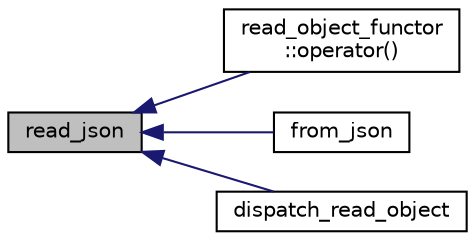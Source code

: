 digraph "read_json"
{
  edge [fontname="Helvetica",fontsize="10",labelfontname="Helvetica",labelfontsize="10"];
  node [fontname="Helvetica",fontsize="10",shape=record];
  rankdir="LR";
  Node10 [label="read_json",height=0.2,width=0.4,color="black", fillcolor="grey75", style="filled", fontcolor="black"];
  Node10 -> Node11 [dir="back",color="midnightblue",fontsize="10",style="solid",fontname="Helvetica"];
  Node11 [label="read_object_functor\l::operator()",height=0.2,width=0.4,color="black", fillcolor="white", style="filled",URL="$classread__object__functor.html#a18847d1200f57601a258328174332582"];
  Node10 -> Node12 [dir="back",color="midnightblue",fontsize="10",style="solid",fontname="Helvetica"];
  Node12 [label="from_json",height=0.2,width=0.4,color="black", fillcolor="white", style="filled",URL="$json_8h.html#a59358a3ea8fcbc6cf7b53ad20684f8db"];
  Node10 -> Node13 [dir="back",color="midnightblue",fontsize="10",style="solid",fontname="Helvetica"];
  Node13 [label="dispatch_read_object",height=0.2,width=0.4,color="black", fillcolor="white", style="filled",URL="$map__type__descriptor_8h.html#a0f77cb57ce9c4d82bdb5519eafb542e6"];
}
